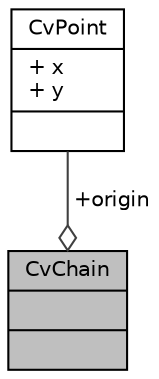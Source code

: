 digraph "CvChain"
{
 // LATEX_PDF_SIZE
  edge [fontname="Helvetica",fontsize="10",labelfontname="Helvetica",labelfontsize="10"];
  node [fontname="Helvetica",fontsize="10",shape=record];
  Node1 [label="{CvChain\n||}",height=0.2,width=0.4,color="black", fillcolor="grey75", style="filled", fontcolor="black",tooltip=" "];
  Node2 -> Node1 [color="grey25",fontsize="10",style="solid",label=" +origin" ,arrowhead="odiamond",fontname="Helvetica"];
  Node2 [label="{CvPoint\n|+ x\l+ y\l|}",height=0.2,width=0.4,color="black", fillcolor="white", style="filled",URL="$struct_cv_point.html",tooltip=" "];
}
